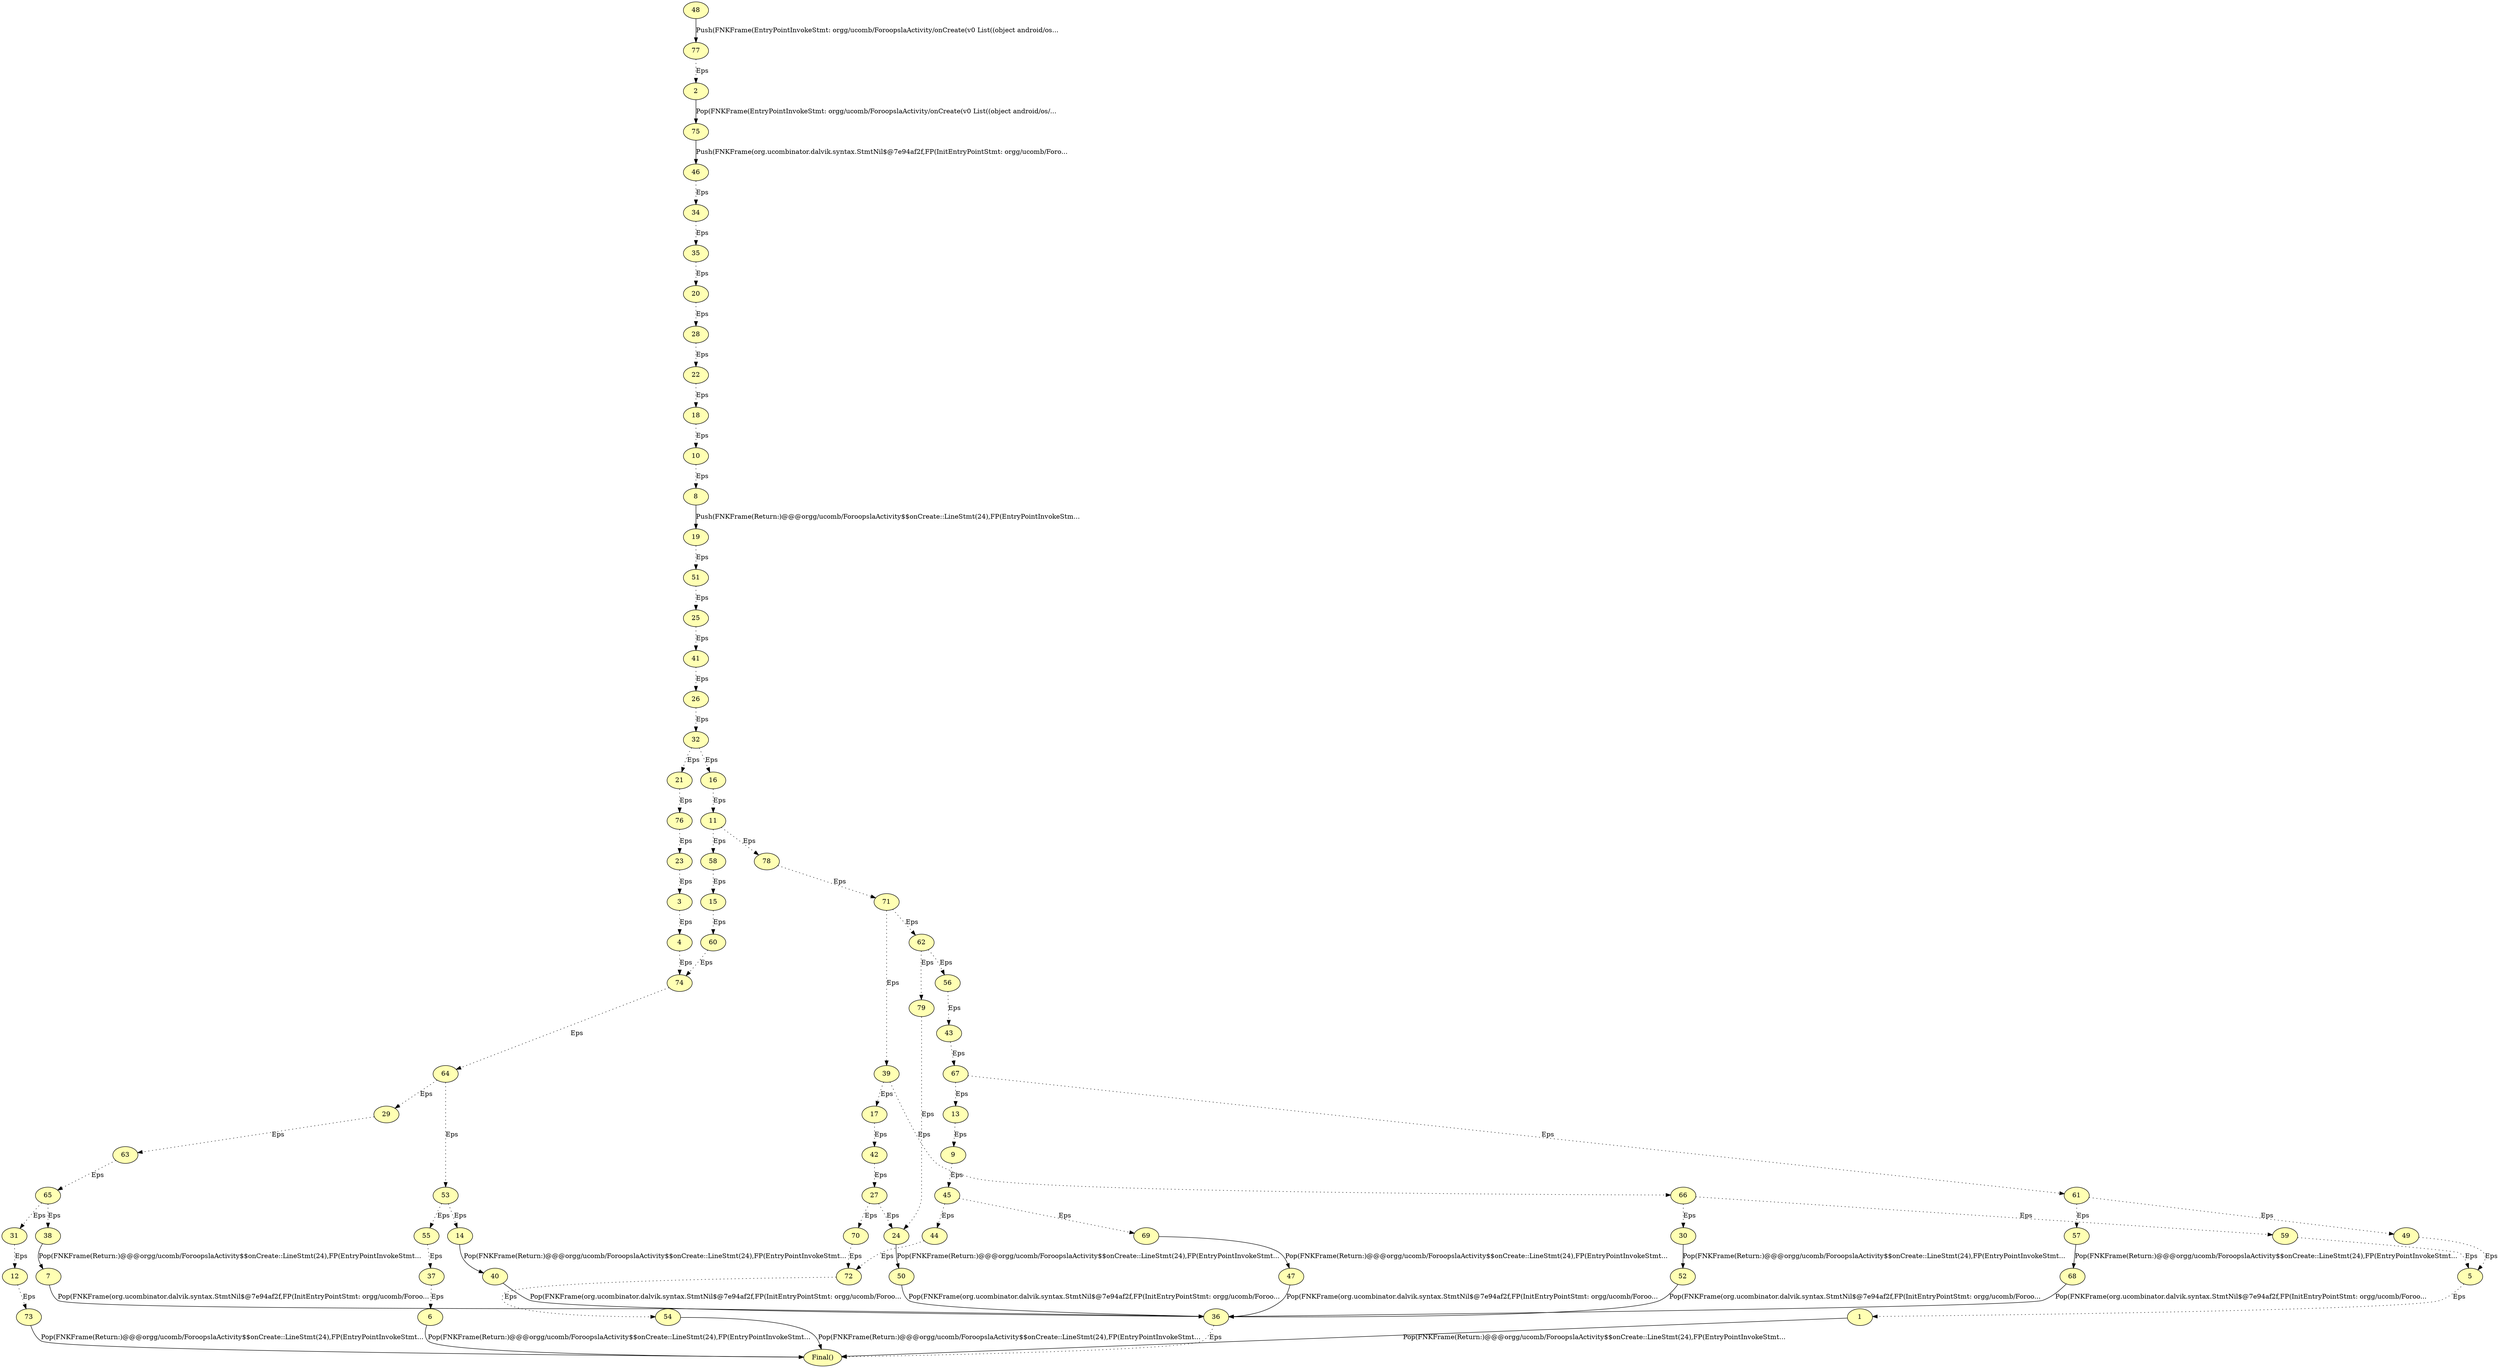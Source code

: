 digraph BST {
 
 "8" [style=filled, fillcolor=2, colorscheme=set312, URL="8.html"];
"19" [style=filled, fillcolor=2, colorscheme=set312, URL="19.html"];
"8" -> "19" [  label="Push(FNKFrame(Return:)@@@orgg/ucomb/ForoopslaActivity$$onCreate::LineStmt(24),FP(EntryPointInvokeStm..."];
"59" [style=filled, fillcolor=2, colorscheme=set312, URL="59.html"];
"5" [style=filled, fillcolor=2, colorscheme=set312, URL="5.html"];
"59" -> "5" [style=dotted,  label="Eps"];
"75" [style=filled, fillcolor=2, colorscheme=set312, URL="75.html"];
"46" [style=filled, fillcolor=2, colorscheme=set312, URL="46.html"];
"75" -> "46" [  label="Push(FNKFrame(org.ucombinator.dalvik.syntax.StmtNil$@7e94af2f,FP(InitEntryPointStmt: orgg/ucomb/Foro..."];
"54" [style=filled, fillcolor=2, colorscheme=set312, URL="54.html"];
"Final()" [style=filled, fillcolor=2, colorscheme=set312, URL="33.html"];
"54" -> "Final()" [  label="Pop(FNKFrame(Return:)@@@orgg/ucomb/ForoopslaActivity$$onCreate::LineStmt(24),FP(EntryPointInvokeStmt..."];
"67" [style=filled, fillcolor=2, colorscheme=set312, URL="67.html"];
"13" [style=filled, fillcolor=2, colorscheme=set312, URL="13.html"];
"67" -> "13" [style=dotted,  label="Eps"];
"61" [style=filled, fillcolor=2, colorscheme=set312, URL="61.html"];
"49" [style=filled, fillcolor=2, colorscheme=set312, URL="49.html"];
"61" -> "49" [style=dotted,  label="Eps"];
"71" [style=filled, fillcolor=2, colorscheme=set312, URL="71.html"];
"39" [style=filled, fillcolor=2, colorscheme=set312, URL="39.html"];
"71" -> "39" [style=dotted,  label="Eps"];
"36" [style=filled, fillcolor=2, colorscheme=set312, URL="36.html"];
"Final()" [style=filled, fillcolor=2, colorscheme=set312, URL="33.html"];
"36" -> "Final()" [style=dotted,  label="Eps"];
"18" [style=filled, fillcolor=2, colorscheme=set312, URL="18.html"];
"10" [style=filled, fillcolor=2, colorscheme=set312, URL="10.html"];
"18" -> "10" [style=dotted,  label="Eps"];
"17" [style=filled, fillcolor=2, colorscheme=set312, URL="17.html"];
"42" [style=filled, fillcolor=2, colorscheme=set312, URL="42.html"];
"17" -> "42" [style=dotted,  label="Eps"];
"68" [style=filled, fillcolor=2, colorscheme=set312, URL="68.html"];
"36" [style=filled, fillcolor=2, colorscheme=set312, URL="36.html"];
"68" -> "36" [  label="Pop(FNKFrame(org.ucombinator.dalvik.syntax.StmtNil$@7e94af2f,FP(InitEntryPointStmt: orgg/ucomb/Foroo..."];
"70" [style=filled, fillcolor=2, colorscheme=set312, URL="70.html"];
"72" [style=filled, fillcolor=2, colorscheme=set312, URL="72.html"];
"70" -> "72" [style=dotted,  label="Eps"];
"1" [style=filled, fillcolor=2, colorscheme=set312, URL="1.html"];
"Final()" [style=filled, fillcolor=2, colorscheme=set312, URL="33.html"];
"1" -> "Final()" [  label="Pop(FNKFrame(Return:)@@@orgg/ucomb/ForoopslaActivity$$onCreate::LineStmt(24),FP(EntryPointInvokeStmt..."];
"57" [style=filled, fillcolor=2, colorscheme=set312, URL="57.html"];
"68" [style=filled, fillcolor=2, colorscheme=set312, URL="68.html"];
"57" -> "68" [  label="Pop(FNKFrame(Return:)@@@orgg/ucomb/ForoopslaActivity$$onCreate::LineStmt(24),FP(EntryPointInvokeStmt..."];
"11" [style=filled, fillcolor=2, colorscheme=set312, URL="11.html"];
"78" [style=filled, fillcolor=2, colorscheme=set312, URL="78.html"];
"11" -> "78" [style=dotted,  label="Eps"];
"26" [style=filled, fillcolor=2, colorscheme=set312, URL="26.html"];
"32" [style=filled, fillcolor=2, colorscheme=set312, URL="32.html"];
"26" -> "32" [style=dotted,  label="Eps"];
"32" [style=filled, fillcolor=2, colorscheme=set312, URL="32.html"];
"21" [style=filled, fillcolor=2, colorscheme=set312, URL="21.html"];
"32" -> "21" [style=dotted,  label="Eps"];
"30" [style=filled, fillcolor=2, colorscheme=set312, URL="30.html"];
"52" [style=filled, fillcolor=2, colorscheme=set312, URL="52.html"];
"30" -> "52" [  label="Pop(FNKFrame(Return:)@@@orgg/ucomb/ForoopslaActivity$$onCreate::LineStmt(24),FP(EntryPointInvokeStmt..."];
"62" [style=filled, fillcolor=2, colorscheme=set312, URL="62.html"];
"56" [style=filled, fillcolor=2, colorscheme=set312, URL="56.html"];
"62" -> "56" [style=dotted,  label="Eps"];
"55" [style=filled, fillcolor=2, colorscheme=set312, URL="55.html"];
"37" [style=filled, fillcolor=2, colorscheme=set312, URL="37.html"];
"55" -> "37" [style=dotted,  label="Eps"];
"6" [style=filled, fillcolor=2, colorscheme=set312, URL="6.html"];
"Final()" [style=filled, fillcolor=2, colorscheme=set312, URL="33.html"];
"6" -> "Final()" [  label="Pop(FNKFrame(Return:)@@@orgg/ucomb/ForoopslaActivity$$onCreate::LineStmt(24),FP(EntryPointInvokeStmt..."];
"5" [style=filled, fillcolor=2, colorscheme=set312, URL="5.html"];
"1" [style=filled, fillcolor=2, colorscheme=set312, URL="1.html"];
"5" -> "1" [style=dotted,  label="Eps"];
"13" [style=filled, fillcolor=2, colorscheme=set312, URL="13.html"];
"9" [style=filled, fillcolor=2, colorscheme=set312, URL="9.html"];
"13" -> "9" [style=dotted,  label="Eps"];
"34" [style=filled, fillcolor=2, colorscheme=set312, URL="34.html"];
"35" [style=filled, fillcolor=2, colorscheme=set312, URL="35.html"];
"34" -> "35" [style=dotted,  label="Eps"];
"10" [style=filled, fillcolor=2, colorscheme=set312, URL="10.html"];
"8" [style=filled, fillcolor=2, colorscheme=set312, URL="8.html"];
"10" -> "8" [style=dotted,  label="Eps"];
"27" [style=filled, fillcolor=2, colorscheme=set312, URL="27.html"];
"70" [style=filled, fillcolor=2, colorscheme=set312, URL="70.html"];
"27" -> "70" [style=dotted,  label="Eps"];
"24" [style=filled, fillcolor=2, colorscheme=set312, URL="24.html"];
"50" [style=filled, fillcolor=2, colorscheme=set312, URL="50.html"];
"24" -> "50" [  label="Pop(FNKFrame(Return:)@@@orgg/ucomb/ForoopslaActivity$$onCreate::LineStmt(24),FP(EntryPointInvokeStmt..."];
"62" [style=filled, fillcolor=2, colorscheme=set312, URL="62.html"];
"79" [style=filled, fillcolor=2, colorscheme=set312, URL="79.html"];
"62" -> "79" [style=dotted,  label="Eps"];
"48" [style=filled, fillcolor=2, colorscheme=set312, URL="48.html"];
"77" [style=filled, fillcolor=2, colorscheme=set312, URL="77.html"];
"48" -> "77" [  label="Push(FNKFrame(EntryPointInvokeStmt: orgg/ucomb/ForoopslaActivity/onCreate(v0 List((object android/os..."];
"2" [style=filled, fillcolor=2, colorscheme=set312, URL="2.html"];
"75" [style=filled, fillcolor=2, colorscheme=set312, URL="75.html"];
"2" -> "75" [  label="Pop(FNKFrame(EntryPointInvokeStmt: orgg/ucomb/ForoopslaActivity/onCreate(v0 List((object android/os/..."];
"45" [style=filled, fillcolor=2, colorscheme=set312, URL="45.html"];
"69" [style=filled, fillcolor=2, colorscheme=set312, URL="69.html"];
"45" -> "69" [style=dotted,  label="Eps"];
"35" [style=filled, fillcolor=2, colorscheme=set312, URL="35.html"];
"20" [style=filled, fillcolor=2, colorscheme=set312, URL="20.html"];
"35" -> "20" [style=dotted,  label="Eps"];
"52" [style=filled, fillcolor=2, colorscheme=set312, URL="52.html"];
"36" [style=filled, fillcolor=2, colorscheme=set312, URL="36.html"];
"52" -> "36" [  label="Pop(FNKFrame(org.ucombinator.dalvik.syntax.StmtNil$@7e94af2f,FP(InitEntryPointStmt: orgg/ucomb/Foroo..."];
"39" [style=filled, fillcolor=2, colorscheme=set312, URL="39.html"];
"17" [style=filled, fillcolor=2, colorscheme=set312, URL="17.html"];
"39" -> "17" [style=dotted,  label="Eps"];
"25" [style=filled, fillcolor=2, colorscheme=set312, URL="25.html"];
"41" [style=filled, fillcolor=2, colorscheme=set312, URL="41.html"];
"25" -> "41" [style=dotted,  label="Eps"];
"45" [style=filled, fillcolor=2, colorscheme=set312, URL="45.html"];
"44" [style=filled, fillcolor=2, colorscheme=set312, URL="44.html"];
"45" -> "44" [style=dotted,  label="Eps"];
"29" [style=filled, fillcolor=2, colorscheme=set312, URL="29.html"];
"63" [style=filled, fillcolor=2, colorscheme=set312, URL="63.html"];
"29" -> "63" [style=dotted,  label="Eps"];
"42" [style=filled, fillcolor=2, colorscheme=set312, URL="42.html"];
"27" [style=filled, fillcolor=2, colorscheme=set312, URL="27.html"];
"42" -> "27" [style=dotted,  label="Eps"];
"31" [style=filled, fillcolor=2, colorscheme=set312, URL="31.html"];
"12" [style=filled, fillcolor=2, colorscheme=set312, URL="12.html"];
"31" -> "12" [style=dotted,  label="Eps"];
"40" [style=filled, fillcolor=2, colorscheme=set312, URL="40.html"];
"36" [style=filled, fillcolor=2, colorscheme=set312, URL="36.html"];
"40" -> "36" [  label="Pop(FNKFrame(org.ucombinator.dalvik.syntax.StmtNil$@7e94af2f,FP(InitEntryPointStmt: orgg/ucomb/Foroo..."];
"21" [style=filled, fillcolor=2, colorscheme=set312, URL="21.html"];
"76" [style=filled, fillcolor=2, colorscheme=set312, URL="76.html"];
"21" -> "76" [style=dotted,  label="Eps"];
"64" [style=filled, fillcolor=2, colorscheme=set312, URL="64.html"];
"53" [style=filled, fillcolor=2, colorscheme=set312, URL="53.html"];
"64" -> "53" [style=dotted,  label="Eps"];
"78" [style=filled, fillcolor=2, colorscheme=set312, URL="78.html"];
"71" [style=filled, fillcolor=2, colorscheme=set312, URL="71.html"];
"78" -> "71" [style=dotted,  label="Eps"];
"7" [style=filled, fillcolor=2, colorscheme=set312, URL="7.html"];
"36" [style=filled, fillcolor=2, colorscheme=set312, URL="36.html"];
"7" -> "36" [  label="Pop(FNKFrame(org.ucombinator.dalvik.syntax.StmtNil$@7e94af2f,FP(InitEntryPointStmt: orgg/ucomb/Foroo..."];
"32" [style=filled, fillcolor=2, colorscheme=set312, URL="32.html"];
"16" [style=filled, fillcolor=2, colorscheme=set312, URL="16.html"];
"32" -> "16" [style=dotted,  label="Eps"];
"61" [style=filled, fillcolor=2, colorscheme=set312, URL="61.html"];
"57" [style=filled, fillcolor=2, colorscheme=set312, URL="57.html"];
"61" -> "57" [style=dotted,  label="Eps"];
"15" [style=filled, fillcolor=2, colorscheme=set312, URL="15.html"];
"60" [style=filled, fillcolor=2, colorscheme=set312, URL="60.html"];
"15" -> "60" [style=dotted,  label="Eps"];
"14" [style=filled, fillcolor=2, colorscheme=set312, URL="14.html"];
"40" [style=filled, fillcolor=2, colorscheme=set312, URL="40.html"];
"14" -> "40" [  label="Pop(FNKFrame(Return:)@@@orgg/ucomb/ForoopslaActivity$$onCreate::LineStmt(24),FP(EntryPointInvokeStmt..."];
"44" [style=filled, fillcolor=2, colorscheme=set312, URL="44.html"];
"72" [style=filled, fillcolor=2, colorscheme=set312, URL="72.html"];
"44" -> "72" [style=dotted,  label="Eps"];
"38" [style=filled, fillcolor=2, colorscheme=set312, URL="38.html"];
"7" [style=filled, fillcolor=2, colorscheme=set312, URL="7.html"];
"38" -> "7" [  label="Pop(FNKFrame(Return:)@@@orgg/ucomb/ForoopslaActivity$$onCreate::LineStmt(24),FP(EntryPointInvokeStmt..."];
"43" [style=filled, fillcolor=2, colorscheme=set312, URL="43.html"];
"67" [style=filled, fillcolor=2, colorscheme=set312, URL="67.html"];
"43" -> "67" [style=dotted,  label="Eps"];
"53" [style=filled, fillcolor=2, colorscheme=set312, URL="53.html"];
"55" [style=filled, fillcolor=2, colorscheme=set312, URL="55.html"];
"53" -> "55" [style=dotted,  label="Eps"];
"16" [style=filled, fillcolor=2, colorscheme=set312, URL="16.html"];
"11" [style=filled, fillcolor=2, colorscheme=set312, URL="11.html"];
"16" -> "11" [style=dotted,  label="Eps"];
"63" [style=filled, fillcolor=2, colorscheme=set312, URL="63.html"];
"65" [style=filled, fillcolor=2, colorscheme=set312, URL="65.html"];
"63" -> "65" [style=dotted,  label="Eps"];
"11" [style=filled, fillcolor=2, colorscheme=set312, URL="11.html"];
"58" [style=filled, fillcolor=2, colorscheme=set312, URL="58.html"];
"11" -> "58" [style=dotted,  label="Eps"];
"60" [style=filled, fillcolor=2, colorscheme=set312, URL="60.html"];
"74" [style=filled, fillcolor=2, colorscheme=set312, URL="74.html"];
"60" -> "74" [style=dotted,  label="Eps"];
"67" [style=filled, fillcolor=2, colorscheme=set312, URL="67.html"];
"61" [style=filled, fillcolor=2, colorscheme=set312, URL="61.html"];
"67" -> "61" [style=dotted,  label="Eps"];
"23" [style=filled, fillcolor=2, colorscheme=set312, URL="23.html"];
"3" [style=filled, fillcolor=2, colorscheme=set312, URL="3.html"];
"23" -> "3" [style=dotted,  label="Eps"];
"56" [style=filled, fillcolor=2, colorscheme=set312, URL="56.html"];
"43" [style=filled, fillcolor=2, colorscheme=set312, URL="43.html"];
"56" -> "43" [style=dotted,  label="Eps"];
"79" [style=filled, fillcolor=2, colorscheme=set312, URL="79.html"];
"24" [style=filled, fillcolor=2, colorscheme=set312, URL="24.html"];
"79" -> "24" [style=dotted,  label="Eps"];
"72" [style=filled, fillcolor=2, colorscheme=set312, URL="72.html"];
"54" [style=filled, fillcolor=2, colorscheme=set312, URL="54.html"];
"72" -> "54" [style=dotted,  label="Eps"];
"65" [style=filled, fillcolor=2, colorscheme=set312, URL="65.html"];
"31" [style=filled, fillcolor=2, colorscheme=set312, URL="31.html"];
"65" -> "31" [style=dotted,  label="Eps"];
"49" [style=filled, fillcolor=2, colorscheme=set312, URL="49.html"];
"5" [style=filled, fillcolor=2, colorscheme=set312, URL="5.html"];
"49" -> "5" [style=dotted,  label="Eps"];
"28" [style=filled, fillcolor=2, colorscheme=set312, URL="28.html"];
"22" [style=filled, fillcolor=2, colorscheme=set312, URL="22.html"];
"28" -> "22" [style=dotted,  label="Eps"];
"41" [style=filled, fillcolor=2, colorscheme=set312, URL="41.html"];
"26" [style=filled, fillcolor=2, colorscheme=set312, URL="26.html"];
"41" -> "26" [style=dotted,  label="Eps"];
"66" [style=filled, fillcolor=2, colorscheme=set312, URL="66.html"];
"30" [style=filled, fillcolor=2, colorscheme=set312, URL="30.html"];
"66" -> "30" [style=dotted,  label="Eps"];
"74" [style=filled, fillcolor=2, colorscheme=set312, URL="74.html"];
"64" [style=filled, fillcolor=2, colorscheme=set312, URL="64.html"];
"74" -> "64" [style=dotted,  label="Eps"];
"71" [style=filled, fillcolor=2, colorscheme=set312, URL="71.html"];
"62" [style=filled, fillcolor=2, colorscheme=set312, URL="62.html"];
"71" -> "62" [style=dotted,  label="Eps"];
"50" [style=filled, fillcolor=2, colorscheme=set312, URL="50.html"];
"36" [style=filled, fillcolor=2, colorscheme=set312, URL="36.html"];
"50" -> "36" [  label="Pop(FNKFrame(org.ucombinator.dalvik.syntax.StmtNil$@7e94af2f,FP(InitEntryPointStmt: orgg/ucomb/Foroo..."];
"9" [style=filled, fillcolor=2, colorscheme=set312, URL="9.html"];
"45" [style=filled, fillcolor=2, colorscheme=set312, URL="45.html"];
"9" -> "45" [style=dotted,  label="Eps"];
"65" [style=filled, fillcolor=2, colorscheme=set312, URL="65.html"];
"38" [style=filled, fillcolor=2, colorscheme=set312, URL="38.html"];
"65" -> "38" [style=dotted,  label="Eps"];
"20" [style=filled, fillcolor=2, colorscheme=set312, URL="20.html"];
"28" [style=filled, fillcolor=2, colorscheme=set312, URL="28.html"];
"20" -> "28" [style=dotted,  label="Eps"];
"76" [style=filled, fillcolor=2, colorscheme=set312, URL="76.html"];
"23" [style=filled, fillcolor=2, colorscheme=set312, URL="23.html"];
"76" -> "23" [style=dotted,  label="Eps"];
"46" [style=filled, fillcolor=2, colorscheme=set312, URL="46.html"];
"34" [style=filled, fillcolor=2, colorscheme=set312, URL="34.html"];
"46" -> "34" [style=dotted,  label="Eps"];
"58" [style=filled, fillcolor=2, colorscheme=set312, URL="58.html"];
"15" [style=filled, fillcolor=2, colorscheme=set312, URL="15.html"];
"58" -> "15" [style=dotted,  label="Eps"];
"22" [style=filled, fillcolor=2, colorscheme=set312, URL="22.html"];
"18" [style=filled, fillcolor=2, colorscheme=set312, URL="18.html"];
"22" -> "18" [style=dotted,  label="Eps"];
"27" [style=filled, fillcolor=2, colorscheme=set312, URL="27.html"];
"24" [style=filled, fillcolor=2, colorscheme=set312, URL="24.html"];
"27" -> "24" [style=dotted,  label="Eps"];
"3" [style=filled, fillcolor=2, colorscheme=set312, URL="3.html"];
"4" [style=filled, fillcolor=2, colorscheme=set312, URL="4.html"];
"3" -> "4" [style=dotted,  label="Eps"];
"53" [style=filled, fillcolor=2, colorscheme=set312, URL="53.html"];
"14" [style=filled, fillcolor=2, colorscheme=set312, URL="14.html"];
"53" -> "14" [style=dotted,  label="Eps"];
"77" [style=filled, fillcolor=2, colorscheme=set312, URL="77.html"];
"2" [style=filled, fillcolor=2, colorscheme=set312, URL="2.html"];
"77" -> "2" [style=dotted,  label="Eps"];
"12" [style=filled, fillcolor=2, colorscheme=set312, URL="12.html"];
"73" [style=filled, fillcolor=2, colorscheme=set312, URL="73.html"];
"12" -> "73" [style=dotted,  label="Eps"];
"73" [style=filled, fillcolor=2, colorscheme=set312, URL="73.html"];
"Final()" [style=filled, fillcolor=2, colorscheme=set312, URL="33.html"];
"73" -> "Final()" [  label="Pop(FNKFrame(Return:)@@@orgg/ucomb/ForoopslaActivity$$onCreate::LineStmt(24),FP(EntryPointInvokeStmt..."];
"4" [style=filled, fillcolor=2, colorscheme=set312, URL="4.html"];
"74" [style=filled, fillcolor=2, colorscheme=set312, URL="74.html"];
"4" -> "74" [style=dotted,  label="Eps"];
"69" [style=filled, fillcolor=2, colorscheme=set312, URL="69.html"];
"47" [style=filled, fillcolor=2, colorscheme=set312, URL="47.html"];
"69" -> "47" [  label="Pop(FNKFrame(Return:)@@@orgg/ucomb/ForoopslaActivity$$onCreate::LineStmt(24),FP(EntryPointInvokeStmt..."];
"47" [style=filled, fillcolor=2, colorscheme=set312, URL="47.html"];
"36" [style=filled, fillcolor=2, colorscheme=set312, URL="36.html"];
"47" -> "36" [  label="Pop(FNKFrame(org.ucombinator.dalvik.syntax.StmtNil$@7e94af2f,FP(InitEntryPointStmt: orgg/ucomb/Foroo..."];
"66" [style=filled, fillcolor=2, colorscheme=set312, URL="66.html"];
"59" [style=filled, fillcolor=2, colorscheme=set312, URL="59.html"];
"66" -> "59" [style=dotted,  label="Eps"];
"39" [style=filled, fillcolor=2, colorscheme=set312, URL="39.html"];
"66" [style=filled, fillcolor=2, colorscheme=set312, URL="66.html"];
"39" -> "66" [style=dotted,  label="Eps"];
"64" [style=filled, fillcolor=2, colorscheme=set312, URL="64.html"];
"29" [style=filled, fillcolor=2, colorscheme=set312, URL="29.html"];
"64" -> "29" [style=dotted,  label="Eps"];
"19" [style=filled, fillcolor=2, colorscheme=set312, URL="19.html"];
"51" [style=filled, fillcolor=2, colorscheme=set312, URL="51.html"];
"19" -> "51" [style=dotted,  label="Eps"];
"51" [style=filled, fillcolor=2, colorscheme=set312, URL="51.html"];
"25" [style=filled, fillcolor=2, colorscheme=set312, URL="25.html"];
"51" -> "25" [style=dotted,  label="Eps"];
"37" [style=filled, fillcolor=2, colorscheme=set312, URL="37.html"];
"6" [style=filled, fillcolor=2, colorscheme=set312, URL="6.html"];
"37" -> "6" [style=dotted,  label="Eps"];
}
